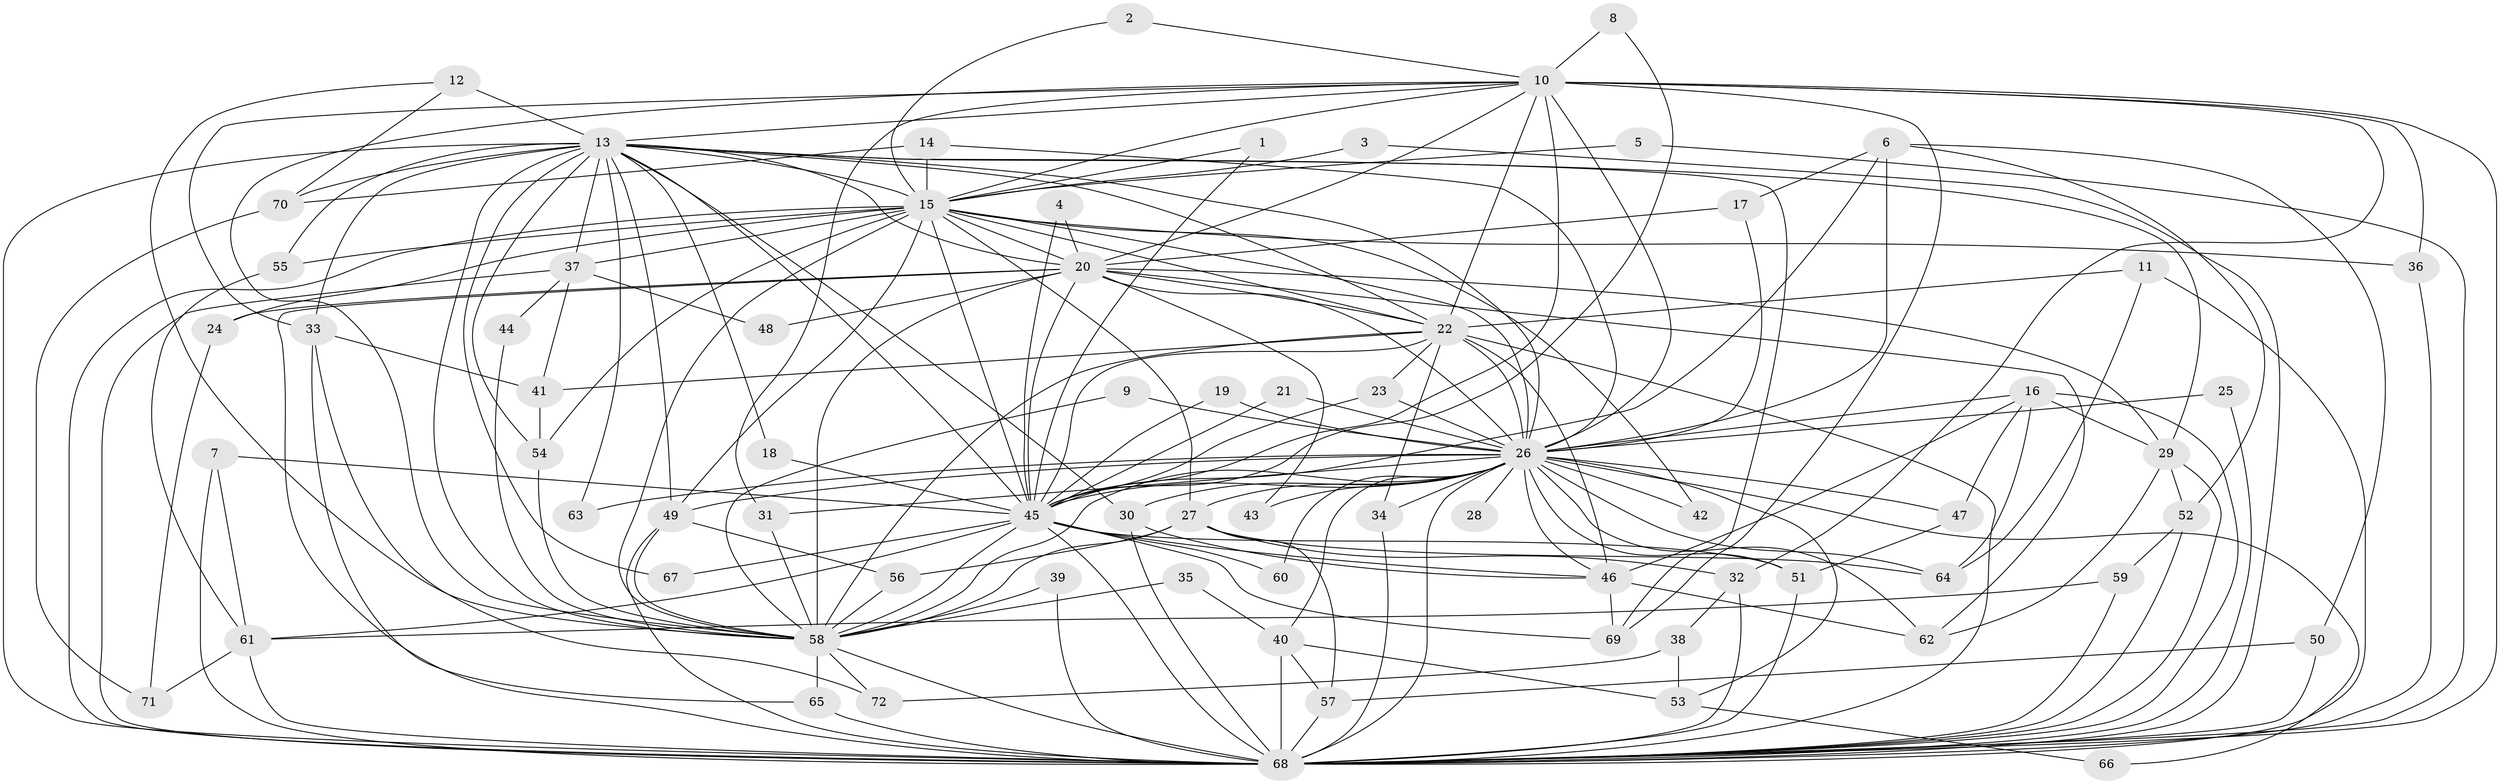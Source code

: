 // original degree distribution, {26: 0.013986013986013986, 19: 0.006993006993006993, 22: 0.013986013986013986, 27: 0.006993006993006993, 36: 0.006993006993006993, 20: 0.006993006993006993, 44: 0.006993006993006993, 17: 0.006993006993006993, 2: 0.5664335664335665, 4: 0.09090909090909091, 7: 0.027972027972027972, 3: 0.1958041958041958, 5: 0.03496503496503497, 6: 0.013986013986013986}
// Generated by graph-tools (version 1.1) at 2025/01/03/09/25 03:01:20]
// undirected, 72 vertices, 200 edges
graph export_dot {
graph [start="1"]
  node [color=gray90,style=filled];
  1;
  2;
  3;
  4;
  5;
  6;
  7;
  8;
  9;
  10;
  11;
  12;
  13;
  14;
  15;
  16;
  17;
  18;
  19;
  20;
  21;
  22;
  23;
  24;
  25;
  26;
  27;
  28;
  29;
  30;
  31;
  32;
  33;
  34;
  35;
  36;
  37;
  38;
  39;
  40;
  41;
  42;
  43;
  44;
  45;
  46;
  47;
  48;
  49;
  50;
  51;
  52;
  53;
  54;
  55;
  56;
  57;
  58;
  59;
  60;
  61;
  62;
  63;
  64;
  65;
  66;
  67;
  68;
  69;
  70;
  71;
  72;
  1 -- 15 [weight=1.0];
  1 -- 45 [weight=1.0];
  2 -- 10 [weight=1.0];
  2 -- 15 [weight=1.0];
  3 -- 15 [weight=1.0];
  3 -- 68 [weight=1.0];
  4 -- 20 [weight=1.0];
  4 -- 45 [weight=1.0];
  5 -- 15 [weight=1.0];
  5 -- 68 [weight=1.0];
  6 -- 17 [weight=1.0];
  6 -- 26 [weight=2.0];
  6 -- 45 [weight=1.0];
  6 -- 50 [weight=1.0];
  6 -- 52 [weight=1.0];
  7 -- 45 [weight=1.0];
  7 -- 61 [weight=1.0];
  7 -- 68 [weight=1.0];
  8 -- 10 [weight=1.0];
  8 -- 45 [weight=1.0];
  9 -- 26 [weight=1.0];
  9 -- 58 [weight=1.0];
  10 -- 13 [weight=2.0];
  10 -- 15 [weight=1.0];
  10 -- 20 [weight=2.0];
  10 -- 22 [weight=1.0];
  10 -- 26 [weight=1.0];
  10 -- 31 [weight=1.0];
  10 -- 32 [weight=1.0];
  10 -- 33 [weight=1.0];
  10 -- 36 [weight=2.0];
  10 -- 45 [weight=2.0];
  10 -- 58 [weight=1.0];
  10 -- 68 [weight=2.0];
  10 -- 69 [weight=1.0];
  11 -- 22 [weight=1.0];
  11 -- 64 [weight=1.0];
  11 -- 68 [weight=1.0];
  12 -- 13 [weight=2.0];
  12 -- 58 [weight=1.0];
  12 -- 70 [weight=1.0];
  13 -- 15 [weight=1.0];
  13 -- 18 [weight=1.0];
  13 -- 20 [weight=1.0];
  13 -- 22 [weight=1.0];
  13 -- 26 [weight=1.0];
  13 -- 29 [weight=1.0];
  13 -- 30 [weight=1.0];
  13 -- 33 [weight=1.0];
  13 -- 37 [weight=1.0];
  13 -- 45 [weight=1.0];
  13 -- 49 [weight=1.0];
  13 -- 54 [weight=1.0];
  13 -- 55 [weight=1.0];
  13 -- 58 [weight=1.0];
  13 -- 63 [weight=1.0];
  13 -- 67 [weight=1.0];
  13 -- 68 [weight=4.0];
  13 -- 69 [weight=1.0];
  13 -- 70 [weight=1.0];
  14 -- 15 [weight=1.0];
  14 -- 26 [weight=1.0];
  14 -- 70 [weight=1.0];
  15 -- 20 [weight=1.0];
  15 -- 22 [weight=1.0];
  15 -- 24 [weight=1.0];
  15 -- 26 [weight=1.0];
  15 -- 27 [weight=1.0];
  15 -- 36 [weight=1.0];
  15 -- 37 [weight=2.0];
  15 -- 42 [weight=1.0];
  15 -- 45 [weight=1.0];
  15 -- 49 [weight=1.0];
  15 -- 54 [weight=1.0];
  15 -- 55 [weight=1.0];
  15 -- 58 [weight=2.0];
  15 -- 68 [weight=4.0];
  16 -- 26 [weight=1.0];
  16 -- 29 [weight=1.0];
  16 -- 46 [weight=1.0];
  16 -- 47 [weight=1.0];
  16 -- 64 [weight=1.0];
  16 -- 68 [weight=1.0];
  17 -- 20 [weight=1.0];
  17 -- 26 [weight=1.0];
  18 -- 45 [weight=1.0];
  19 -- 26 [weight=1.0];
  19 -- 45 [weight=1.0];
  20 -- 22 [weight=1.0];
  20 -- 24 [weight=1.0];
  20 -- 26 [weight=1.0];
  20 -- 29 [weight=1.0];
  20 -- 43 [weight=1.0];
  20 -- 45 [weight=1.0];
  20 -- 48 [weight=1.0];
  20 -- 58 [weight=1.0];
  20 -- 62 [weight=1.0];
  20 -- 68 [weight=4.0];
  21 -- 26 [weight=1.0];
  21 -- 45 [weight=2.0];
  22 -- 23 [weight=1.0];
  22 -- 26 [weight=2.0];
  22 -- 34 [weight=1.0];
  22 -- 41 [weight=1.0];
  22 -- 45 [weight=2.0];
  22 -- 46 [weight=1.0];
  22 -- 58 [weight=1.0];
  22 -- 68 [weight=3.0];
  23 -- 26 [weight=1.0];
  23 -- 45 [weight=1.0];
  24 -- 71 [weight=1.0];
  25 -- 26 [weight=1.0];
  25 -- 68 [weight=1.0];
  26 -- 27 [weight=1.0];
  26 -- 28 [weight=1.0];
  26 -- 30 [weight=2.0];
  26 -- 31 [weight=1.0];
  26 -- 34 [weight=1.0];
  26 -- 40 [weight=2.0];
  26 -- 42 [weight=1.0];
  26 -- 43 [weight=1.0];
  26 -- 45 [weight=1.0];
  26 -- 46 [weight=1.0];
  26 -- 47 [weight=1.0];
  26 -- 49 [weight=1.0];
  26 -- 51 [weight=1.0];
  26 -- 53 [weight=1.0];
  26 -- 58 [weight=1.0];
  26 -- 60 [weight=1.0];
  26 -- 62 [weight=1.0];
  26 -- 63 [weight=1.0];
  26 -- 64 [weight=1.0];
  26 -- 66 [weight=1.0];
  26 -- 68 [weight=4.0];
  27 -- 32 [weight=1.0];
  27 -- 56 [weight=1.0];
  27 -- 57 [weight=1.0];
  27 -- 58 [weight=1.0];
  27 -- 64 [weight=1.0];
  29 -- 52 [weight=1.0];
  29 -- 62 [weight=1.0];
  29 -- 68 [weight=1.0];
  30 -- 46 [weight=1.0];
  30 -- 68 [weight=1.0];
  31 -- 58 [weight=1.0];
  32 -- 38 [weight=1.0];
  32 -- 68 [weight=1.0];
  33 -- 41 [weight=1.0];
  33 -- 65 [weight=1.0];
  33 -- 72 [weight=1.0];
  34 -- 68 [weight=1.0];
  35 -- 40 [weight=1.0];
  35 -- 58 [weight=1.0];
  36 -- 68 [weight=2.0];
  37 -- 41 [weight=1.0];
  37 -- 44 [weight=1.0];
  37 -- 48 [weight=1.0];
  37 -- 68 [weight=1.0];
  38 -- 53 [weight=1.0];
  38 -- 72 [weight=1.0];
  39 -- 58 [weight=1.0];
  39 -- 68 [weight=2.0];
  40 -- 53 [weight=2.0];
  40 -- 57 [weight=1.0];
  40 -- 68 [weight=2.0];
  41 -- 54 [weight=1.0];
  44 -- 58 [weight=1.0];
  45 -- 46 [weight=1.0];
  45 -- 51 [weight=1.0];
  45 -- 58 [weight=1.0];
  45 -- 60 [weight=1.0];
  45 -- 61 [weight=1.0];
  45 -- 67 [weight=1.0];
  45 -- 68 [weight=2.0];
  45 -- 69 [weight=1.0];
  46 -- 62 [weight=1.0];
  46 -- 69 [weight=1.0];
  47 -- 51 [weight=1.0];
  49 -- 56 [weight=1.0];
  49 -- 58 [weight=1.0];
  49 -- 68 [weight=1.0];
  50 -- 57 [weight=1.0];
  50 -- 68 [weight=1.0];
  51 -- 68 [weight=1.0];
  52 -- 59 [weight=1.0];
  52 -- 68 [weight=1.0];
  53 -- 66 [weight=1.0];
  54 -- 58 [weight=1.0];
  55 -- 61 [weight=1.0];
  56 -- 58 [weight=1.0];
  57 -- 68 [weight=1.0];
  58 -- 65 [weight=1.0];
  58 -- 68 [weight=2.0];
  58 -- 72 [weight=1.0];
  59 -- 61 [weight=1.0];
  59 -- 68 [weight=1.0];
  61 -- 68 [weight=1.0];
  61 -- 71 [weight=1.0];
  65 -- 68 [weight=2.0];
  70 -- 71 [weight=1.0];
}

